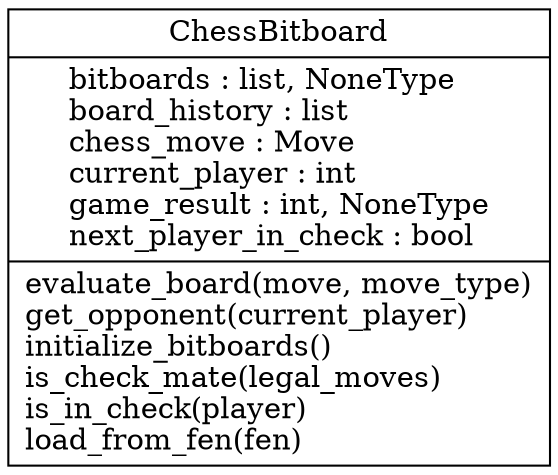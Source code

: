 digraph "classes" {
rankdir=BT
charset="utf-8"
"ChessBitboard.ChessBitboard" [color="black", fontcolor="black", label=<{ChessBitboard|bitboards : list, NoneType<br ALIGN="LEFT"/>board_history : list<br ALIGN="LEFT"/>chess_move : Move<br ALIGN="LEFT"/>current_player : int<br ALIGN="LEFT"/>game_result : int, NoneType<br ALIGN="LEFT"/>next_player_in_check : bool<br ALIGN="LEFT"/>|evaluate_board(move, move_type)<br ALIGN="LEFT"/>get_opponent(current_player)<br ALIGN="LEFT"/>initialize_bitboards()<br ALIGN="LEFT"/>is_check_mate(legal_moves)<br ALIGN="LEFT"/>is_in_check(player)<br ALIGN="LEFT"/>load_from_fen(fen)<br ALIGN="LEFT"/>}>, shape="record", style="solid"];
}
